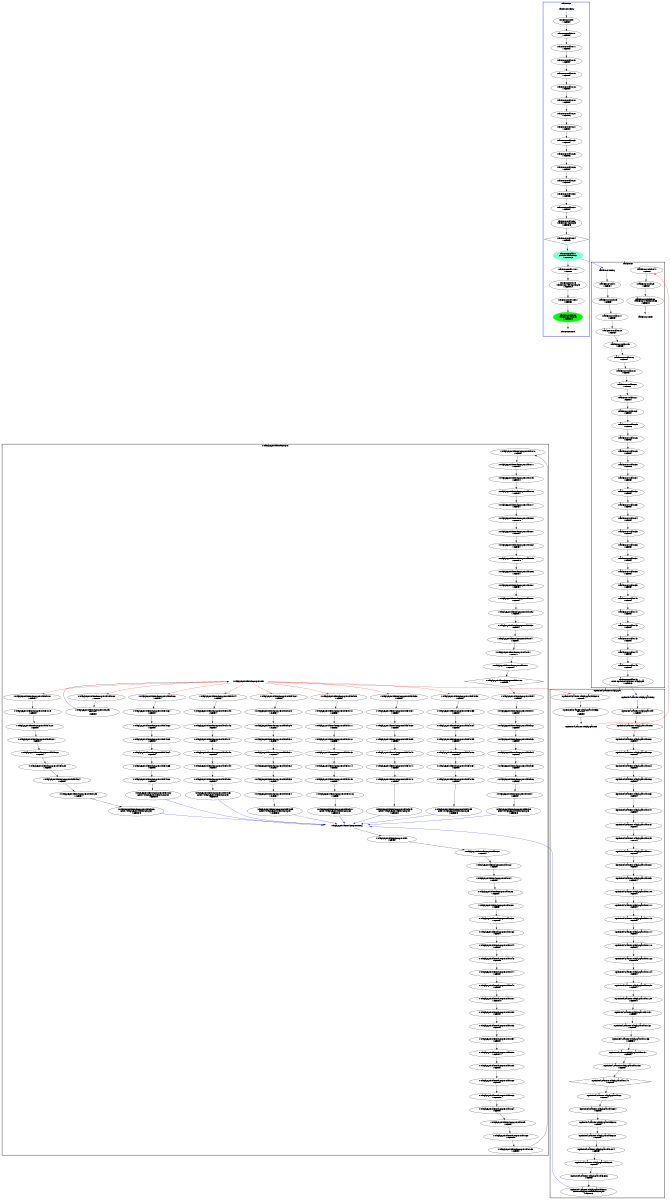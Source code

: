 digraph "CFG" {
fontsize=10;
orientation="portrait";
rankdir="TB";
size="10,8";
MultiplyByDivideAndConquer__bb__70 [fontsize=10, label="\"MultiplyByDivideAndConquer__bb__70\"\nWCET=4", width="0.01"];
MultiplyByDivideAndConquer__bb54__64 [fontsize=10, label="\"MultiplyByDivideAndConquer__bb54__64\"\nWCET=4", width="0.01"];
MultiplyByDivideAndConquer__bb54__12 [fontsize=10, label="\"MultiplyByDivideAndConquer__bb54__12\"\nWCET=4", width="0.01"];
MultiplyByDivideAndConquer__bb__97 [fontsize=10, label="\"MultiplyByDivideAndConquer__bb__97\"\nWCET=10", width="0.01"];
MultiplyByDivideAndConquer__bb54__33 [fontsize=10, label="\"MultiplyByDivideAndConquer__bb54__33\"\nWCET=4", width="0.01"];
MultiplyByDivideAndConquer__bb54__5 [fontsize=10, label="\"MultiplyByDivideAndConquer__bb54__5\"\nWCET=4", width="0.01"];
MultiplyByDivideAndConquer__bb__22 [fontsize=10, label="\"MultiplyByDivideAndConquer__bb__22\"\nWCET=4", width="0.01"];
MultiplyByDivideAndConquer__bb54__54 [fontsize=10, label="\"MultiplyByDivideAndConquer__bb54__54\"\nWCET=4", width="0.01"];
MultiplyByDivideAndConquer__bb54__59 [fontsize=10, label="MultiplyByDivideAndConquer__bb54__59\nCALL MultiplyByDivideAndConquer\nWCET=13", width="0.01"];
MultiplyByDivideAndConquer__bb54__4 [fontsize=10, label="\"MultiplyByDivideAndConquer__bb54__4\"\nWCET=4", width="0.01"];
MultiplyByDivideAndConquer__bb54__23 [fontsize=10, label="\"MultiplyByDivideAndConquer__bb54__23\"\nWCET=4", width="0.01"];
MultiplyByDivideAndConquer__bb__63 [fontsize=10, label="\"MultiplyByDivideAndConquer__bb__63\"\nWCET=10", width="0.01"];
MultiplyByDivideAndConquer__bb54__35 [fontsize=10, label="MultiplyByDivideAndConquer__bb54__35\nCALL MultiplyByDivideAndConquer\nWCET=13", width="0.01"];
MultiplyByDivideAndConquer__bb54__8 [fontsize=10, label="MultiplyByDivideAndConquer__bb54__8\nCALL MultiplyByDivideAndConquer\nWCET=13", width="0.01"];
MultiplyByDivideAndConquer__bb__86 [fontsize=10, label="\"MultiplyByDivideAndConquer__bb__86\"\nWCET=4", width="0.01"];
MultiplyByDivideAndConquer__bb54__21 [fontsize=10, label="\"MultiplyByDivideAndConquer__bb54__21\"\nWCET=4", width="0.01"];
MultiplyByDivideAndConquer__bb54__11 [fontsize=10, label="\"MultiplyByDivideAndConquer__bb54__11\"\nWCET=4", width="0.01"];
MultiplyByDivideAndConquer__bb54__38 [fontsize=10, label="\"MultiplyByDivideAndConquer__bb54__38\"\nWCET=4", width="0.01"];
MultiplyByDivideAndConquer__bb__46 [fontsize=10, label="\"MultiplyByDivideAndConquer__bb__46\"\nWCET=8", width="0.01"];
MultiplyByDivideAndConquer__bb [fontsize=10, label="\"MultiplyByDivideAndConquer__bb\"\nWCET=4", width="0.01"];
MultiplyByDivideAndConquer__bb__32 [fontsize=10, label="\"MultiplyByDivideAndConquer__bb__32\"\nWCET=4", width="0.01"];
MultiplyByDivideAndConquer__bb__80 [fontsize=10, label="\"MultiplyByDivideAndConquer__bb__80\"\nWCET=10", width="0.01"];
MultiplyByDivideAndConquer_entry [color="white", fontsize=10, height="0.01", label="MultiplyByDivideAndConquer_entry", width="0.01"];
MultiplyByDivideAndConquer__bb54__42 [fontsize=10, label="\"MultiplyByDivideAndConquer__bb54__42\"\nWCET=4", width="0.01"];
MultiplyByDivideAndConquer__bb__26 [fontsize=10, label="\"MultiplyByDivideAndConquer__bb__26\"\nWCET=4", width="0.01"];
MultiplyByDivideAndConquer__bb__92 [fontsize=10, label="\"MultiplyByDivideAndConquer__bb__92\"\nWCET=14", width="0.01"];
MultiplyByDivideAndConquer__bb__98 [fontsize=10, label="\"MultiplyByDivideAndConquer__bb__98\"\nWCET=4", width="0.01"];
MultiplyByDivideAndConquer__bb54__45 [fontsize=10, label="\"MultiplyByDivideAndConquer__bb54__45\"\nWCET=4", width="0.01"];
MultiplyByDivideAndConquer__bb54__2 [fontsize=10, label="\"MultiplyByDivideAndConquer__bb54__2\"\nWCET=4", width="0.01"];
MultiplyByDivideAndConquer__bb54__1 [fontsize=10, label="\"MultiplyByDivideAndConquer__bb54__1\"\nWCET=4", width="0.01"];
MultiplyByDivideAndConquer__bb__69 [fontsize=10, label="\"MultiplyByDivideAndConquer__bb__69\"\nWCET=4", width="0.01"];
MultiplyByDivideAndConquer__bb54__24 [fontsize=10, label="\"MultiplyByDivideAndConquer__bb54__24\"\nWCET=4", width="0.01"];
MultiplyByDivideAndConquer__bb54__30 [fontsize=10, label="\"MultiplyByDivideAndConquer__bb54__30\"\nWCET=4", width="0.01"];
MultiplyByDivideAndConquer__bb54__62 [fontsize=10, label="\"MultiplyByDivideAndConquer__bb54__62\"\nWCET=4", width="0.01"];
MultiplyByDivideAndConquer__bb__88 [fontsize=10, label="\"MultiplyByDivideAndConquer__bb__88\"\nWCET=4", width="0.01"];
MultiplyByDivideAndConquer__bb__58 [fontsize=10, label="\"MultiplyByDivideAndConquer__bb__58\"\nWCET=14", width="0.01"];
MultiplyByDivideAndConquer__bb__94 [fontsize=10, label="\"MultiplyByDivideAndConquer__bb__94\"\nWCET=4", width="0.01"];
MultiplyByDivideAndConquer__bb__68 [fontsize=10, label="\"MultiplyByDivideAndConquer__bb__68\"\nWCET=10", width="0.01"];
MultiplyByDivideAndConquer__bb54__63 [fontsize=10, label="\"MultiplyByDivideAndConquer__bb54__63\"\nWCET=4", width="0.01"];
MultiplyByDivideAndConquer__bb__64 [fontsize=10, label="\"MultiplyByDivideAndConquer__bb__64\"\nWCET=4", width="0.01"];
MultiplyByDivideAndConquer__bb54__68 [fontsize=10, label="\"MultiplyByDivideAndConquer__bb54__68\"\nWCET=0", width="0.01"];
MultiplyByDivideAndConquer__bb__81 [fontsize=10, label="\"MultiplyByDivideAndConquer__bb__81\"\nWCET=4", width="0.01"];
MultiplyByDivideAndConquer__bb54__9 [fontsize=10, label="\"MultiplyByDivideAndConquer__bb54__9\"\nWCET=4", width="0.01"];
MultiplyByDivideAndConquer__bb__28 [fontsize=10, label="\"MultiplyByDivideAndConquer__bb__28\"\nWCET=4", width="0.01"];
MultiplyByDivideAndConquer__bb54__66 [fontsize=10, label="\"MultiplyByDivideAndConquer__bb54__66\"\nWCET=4", width="0.01"];
MultiplyByDivideAndConquer__bb54__57 [fontsize=10, label="\"MultiplyByDivideAndConquer__bb54__57\"\nWCET=4", width="0.01"];
MultiplyByDivideAndConquer__bb54__15 [fontsize=10, label="\"MultiplyByDivideAndConquer__bb54__15\"\nWCET=4", width="0.01"];
MultiplyByDivideAndConquer__bb__48 [fontsize=10, label="\"MultiplyByDivideAndConquer__bb__48\"\nWCET=4", width="0.01"];
MultiplyByDivideAndConquer__bb54__36 [fontsize=10, label="\"MultiplyByDivideAndConquer__bb54__36\"\nWCET=4", width="0.01"];
MultiplyByDivideAndConquer__bb54__67 [fontsize=10, label="MultiplyByDivideAndConquer__bb54__67\nCALL MultiplyByDivideAndConquer\nWCET=13", width="0.01"];
MultiplyByDivideAndConquer__bb__47 [fontsize=10, label="\"MultiplyByDivideAndConquer__bb__47\"\nWCET=4", width="0.01"];
MultiplyByDivideAndConquer__bb__75 [fontsize=10, label="\"MultiplyByDivideAndConquer__bb__75\"\nWCET=14", width="0.01"];
MultiplyByDivideAndConquer__bb54__53 [fontsize=10, label="\"MultiplyByDivideAndConquer__bb54__53\"\nWCET=4", width="0.01"];
MultiplyByDivideAndConquer__bb54__50 [fontsize=10, label="\"MultiplyByDivideAndConquer__bb54__50\"\nWCET=4", width="0.01"];
MultiplyByDivideAndConquer__bb54__40 [fontsize=10, label="\"MultiplyByDivideAndConquer__bb54__40\"\nWCET=4", width="0.01"];
MultiplyByDivideAndConquer__bb54__56 [fontsize=10, label="\"MultiplyByDivideAndConquer__bb54__56\"\nWCET=4", width="0.01"];
MultiplyByDivideAndConquer__bb54__14 [fontsize=10, label="\"MultiplyByDivideAndConquer__bb54__14\"\nWCET=4", width="0.01"];
MultiplyByDivideAndConquer__bb54__31 [fontsize=10, label="\"MultiplyByDivideAndConquer__bb54__31\"\nWCET=4", width="0.01"];
MultiplyByDivideAndConquer__bb54__37 [fontsize=10, label="\"MultiplyByDivideAndConquer__bb54__37\"\nWCET=4", width="0.01"];
MultiplyByDivideAndConquer__bb54__60 [fontsize=10, label="\"MultiplyByDivideAndConquer__bb54__60\"\nWCET=4", width="0.01"];
MultiplyByDivideAndConquer__bb54__65 [fontsize=10, label="\"MultiplyByDivideAndConquer__bb54__65\"\nWCET=4", width="0.01"];
MultiplyByDivideAndConquer__bb__24 [fontsize=10, label="\"MultiplyByDivideAndConquer__bb__24\"\nWCET=4", width="0.01"];
MultiplyByDivideAndConquer__bb54__52 [fontsize=10, label="\"MultiplyByDivideAndConquer__bb54__52\"\nWCET=4", width="0.01"];
MultiplyByDivideAndConquer__bb__100 [fontsize=10, label="\"MultiplyByDivideAndConquer__bb__100\"\nWCET=5", shape=diamond, width="0.01"];
MultiplyByDivideAndConquer__bb54__20 [fontsize=10, label="\"MultiplyByDivideAndConquer__bb54__20\"\nWCET=4", width="0.01"];
MultiplyByDivideAndConquer__bb54__28 [fontsize=10, label="\"MultiplyByDivideAndConquer__bb54__28\"\nWCET=4", width="0.01"];
MultiplyByDivideAndConquer__bb54__48 [fontsize=10, label="\"MultiplyByDivideAndConquer__bb54__48\"\nWCET=4", width="0.01"];
MultiplyByDivideAndConquer__bb54__41 [fontsize=10, label="\"MultiplyByDivideAndConquer__bb54__41\"\nWCET=4", width="0.01"];
MultiplyByDivideAndConquer__bb54 [fontsize=10, label="\"MultiplyByDivideAndConquer__bb54\"\nWCET=4", width="0.01"];
MultiplyByDivideAndConquer__bb__20 [fontsize=10, label="\"MultiplyByDivideAndConquer__bb__20\"\nWCET=4", width="0.01"];
MultiplyByDivideAndConquer__bb__54 [fontsize=10, label="\"MultiplyByDivideAndConquer__bb__54\"\nWCET=4", width="0.01"];
MultiplyByDivideAndConquer__bb54__55 [fontsize=10, label="\"MultiplyByDivideAndConquer__bb54__55\"\nWCET=4", width="0.01"];
MultiplyByDivideAndConquer__bb54__58 [fontsize=10, label="\"MultiplyByDivideAndConquer__bb54__58\"\nWCET=4", width="0.01"];
MultiplyByDivideAndConquer__bb__53 [fontsize=10, label="\"MultiplyByDivideAndConquer__bb__53\"\nWCET=4", width="0.01"];
MultiplyByDivideAndConquer__bb54__3 [fontsize=10, label="\"MultiplyByDivideAndConquer__bb54__3\"\nWCET=4", width="0.01"];
MultiplyByDivideAndConquer__bb54__43 [fontsize=10, label="MultiplyByDivideAndConquer__bb54__43\nCALL MultiplyByDivideAndConquer\nWCET=13", width="0.01"];
MultiplyByDivideAndConquer__bb54__10 [fontsize=10, label="\"MultiplyByDivideAndConquer__bb54__10\"\nWCET=4", width="0.01"];
MultiplyByDivideAndConquer__bb54__25 [fontsize=10, label="\"MultiplyByDivideAndConquer__bb54__25\"\nWCET=4", width="0.01"];
MultiplyByDivideAndConquer__bb54__34 [fontsize=10, label="\"MultiplyByDivideAndConquer__bb54__34\"\nWCET=4", width="0.01"];
MultiplyByDivideAndConquer__bb__60 [fontsize=10, label="\"MultiplyByDivideAndConquer__bb__60\"\nWCET=4", width="0.01"];
MultiplyByDivideAndConquer__bb__30 [fontsize=10, label="\"MultiplyByDivideAndConquer__bb__30\"\nWCET=4", width="0.01"];
MultiplyByDivideAndConquer__bb__71 [fontsize=10, label="\"MultiplyByDivideAndConquer__bb__71\"\nWCET=4", width="0.01"];
MultiplyByDivideAndConquer__bb54__19 [fontsize=10, label="\"MultiplyByDivideAndConquer__bb54__19\"\nWCET=4", width="0.01"];
MultiplyByDivideAndConquer__bb__52 [fontsize=10, label="\"MultiplyByDivideAndConquer__bb__52\"\nWCET=4", width="0.01"];
MultiplyByDivideAndConquer_exit [color="white", fontsize=10, label="MultiplyByDivideAndConquer_exit", width="0.01"];
MultiplyByDivideAndConquer__bb__51 [fontsize=10, label="\"MultiplyByDivideAndConquer__bb__51\"\nWCET=10", width="0.01"];
MultiplyByDivideAndConquer__bb54__32 [fontsize=10, label="\"MultiplyByDivideAndConquer__bb54__32\"\nWCET=4", width="0.01"];
MultiplyByDivideAndConquer__bb54__18 [fontsize=10, label="\"MultiplyByDivideAndConquer__bb54__18\"\nWCET=4", width="0.01"];
MultiplyByDivideAndConquer__bb__85 [fontsize=10, label="\"MultiplyByDivideAndConquer__bb__85\"\nWCET=10", width="0.01"];
MultiplyByDivideAndConquer__bb__87 [fontsize=10, label="\"MultiplyByDivideAndConquer__bb__87\"\nWCET=4", width="0.01"];
MultiplyByDivideAndConquer__bb__44 [fontsize=10, label="\"MultiplyByDivideAndConquer__bb__44\"\nWCET=4", width="0.01"];
MultiplyByDivideAndConquer__bb__76 [fontsize=10, label="\"MultiplyByDivideAndConquer__bb__76\"\nWCET=4", width="0.01"];
MultiplyByDivideAndConquer__bb54__26 [fontsize=10, label="MultiplyByDivideAndConquer__bb54__26\nCALL MultiplyByDivideAndConquer\nWCET=13", width="0.01"];
MultiplyByDivideAndConquer__bb54__17 [fontsize=10, label="MultiplyByDivideAndConquer__bb54__17\nCALL MultiplyByDivideAndConquer\nWCET=13", width="0.01"];
MultiplyByDivideAndConquer__bb54__61 [fontsize=10, label="\"MultiplyByDivideAndConquer__bb54__61\"\nWCET=4", width="0.01"];
MultiplyByDivideAndConquer__bb54__13 [fontsize=10, label="\"MultiplyByDivideAndConquer__bb54__13\"\nWCET=4", width="0.01"];
MultiplyByDivideAndConquer__bb54__7 [fontsize=10, label="\"MultiplyByDivideAndConquer__bb54__7\"\nWCET=4", width="0.01"];
MultiplyByDivideAndConquer__bb54__6 [fontsize=10, label="\"MultiplyByDivideAndConquer__bb54__6\"\nWCET=4", width="0.01"];
MultiplyByDivideAndConquer__bb205 [fontsize=10, label="\"MultiplyByDivideAndConquer__bb205\"\nRETURN\nWCET=0", width="0.01"];
MultiplyByDivideAndConquer__bb54__22 [fontsize=10, label="\"MultiplyByDivideAndConquer__bb54__22\"\nWCET=4", width="0.01"];
MultiplyByDivideAndConquer__bb54__39 [fontsize=10, label="\"MultiplyByDivideAndConquer__bb54__39\"\nWCET=4", width="0.01"];
MultiplyByDivideAndConquer__bb__65 [fontsize=10, label="\"MultiplyByDivideAndConquer__bb__65\"\nWCET=4", width="0.01"];
MultiplyByDivideAndConquer__bb54__49 [fontsize=10, label="\"MultiplyByDivideAndConquer__bb54__49\"\nWCET=4", width="0.01"];
MultiplyByDivideAndConquer__bb__77 [fontsize=10, label="\"MultiplyByDivideAndConquer__bb__77\"\nWCET=4", width="0.01"];
MultiplyByDivideAndConquer__bb54__44 [fontsize=10, label="\"MultiplyByDivideAndConquer__bb54__44\"\nWCET=4", width="0.01"];
MultiplyByDivideAndConquer__bb54__27 [fontsize=10, label="\"MultiplyByDivideAndConquer__bb54__27\"\nWCET=4", width="0.01"];
MultiplyByDivideAndConquer__bb54__51 [fontsize=10, label="MultiplyByDivideAndConquer__bb54__51\nCALL MultiplyByDivideAndConquer\nWCET=13", width="0.01"];
MultiplyByDivideAndConquer__bb54__16 [fontsize=10, label="\"MultiplyByDivideAndConquer__bb54__16\"\nWCET=4", width="0.01"];
MultiplyByDivideAndConquer__bb__59 [fontsize=10, label="\"MultiplyByDivideAndConquer__bb__59\"\nWCET=4", width="0.01"];
MultiplyByDivideAndConquer__bb__93 [fontsize=10, label="\"MultiplyByDivideAndConquer__bb__93\"\nWCET=4", width="0.01"];
MultiplyByDivideAndConquer__bb54__46 [fontsize=10, label="\"MultiplyByDivideAndConquer__bb54__46\"\nWCET=4", width="0.01"];
MultiplyByDivideAndConquer__bb54__29 [fontsize=10, label="\"MultiplyByDivideAndConquer__bb54__29\"\nWCET=4", width="0.01"];
MultiplyByDivideAndConquer__bb__82 [fontsize=10, label="\"MultiplyByDivideAndConquer__bb__82\"\nWCET=4", width="0.01"];
MultiplyByDivideAndConquer__bb54__47 [fontsize=10, label="\"MultiplyByDivideAndConquer__bb54__47\"\nWCET=4", width="0.01"];
_thrFunc0___bb__11 [fontsize=10, label="\"_thrFunc0___bb__11\"\nWCET=4", width="0.01"];
_thrFunc0___bb [fontsize=10, label="\"_thrFunc0___bb\"\nWCET=4", width="0.01"];
_thrFunc0___bb__16 [fontsize=10, label="\"_thrFunc0___bb__16\"\nWCET=4", width="0.01"];
_thrFunc0___bb__9 [fontsize=10, label="\"_thrFunc0___bb__9\"\nWCET=4", width="0.01"];
_thrFunc0___bb__21 [fontsize=10, label="\"_thrFunc0___bb__21\"\nWCET=4", width="0.01"];
_thrFunc0___bb__28 [fontsize=10, label="\"_thrFunc0___bb__28\"\nWCET=4", width="0.01"];
_thrFunc0___bb__18 [fontsize=10, label="\"_thrFunc0___bb__18\"\nWCET=4", width="0.01"];
_thrFunc0__exit [color="white", fontsize=10, label="_thrFunc0__exit", width="0.01"];
_thrFunc0___bb__30 [fontsize=10, label="\"_thrFunc0___bb__30\"\nWCET=6", width="0.01"];
_thrFunc0___bb__26 [fontsize=10, label="\"_thrFunc0___bb__26\"\nWCET=4", width="0.01"];
_thrFunc0___bb19 [fontsize=10, label="_thrFunc0___bb19\n(_thrFunc0_)leaving_single\nWCET=13", width="0.01"];
_thrFunc0___bb__25 [fontsize=10, label="\"_thrFunc0___bb__25\"\nWCET=6", width="0.01"];
_thrFunc0___bb__20 [fontsize=10, label="\"_thrFunc0___bb__20\"\nWCET=6", width="0.01"];
_thrFunc0___bb19__1 [fontsize=10, label="\"_thrFunc0___bb19__1\"\nWCET=0", width="0.01"];
_thrFunc0___bb__23 [fontsize=10, label="\"_thrFunc0___bb__23\"\nWCET=4", width="0.01"];
_thrFunc0___bb17__1 [fontsize=10, label="\"_thrFunc0___bb17__1\"\nWCET=0", width="0.01"];
_thrFunc0___bb20 [color=green, fontsize=10, label="_thrFunc0___bb20\n(_thrFunc0_)taskwait\nWCET=13", style=filled, width="0.01"];
_thrFunc0___bb__31 [fontsize=10, label="\"_thrFunc0___bb__31\"\nWCET=4", width="0.01"];
_thrFunc0___bb17 [color=aquamarine, fontsize=10, label="_thrFunc0___bb17\nCREATE _taskFunc7_\nWCET=13", style=filled, width="0.01"];
_thrFunc0__entry [color="white", fontsize=10, height="0.01", label="_thrFunc0__entry", width="0.01"];
_thrFunc0___bb__13 [fontsize=10, label="\"_thrFunc0___bb__13\"\nWCET=4", width="0.01"];
_thrFunc0___bb__15 [fontsize=10, label="\"_thrFunc0___bb__15\"\nWCET=4", width="0.01"];
_thrFunc0___bb__34 [fontsize=10, label="\"_thrFunc0___bb__34\"\nWCET=5", shape=diamond, width="0.01"];
_thrFunc0___bb__32 [fontsize=10, label="_thrFunc0___bb__32\n(_thrFunc0_)mysingle\nWCET=13", width="0.01"];
OptimizedStrassenMultiply_par__bb__124 [fontsize=10, label="\"OptimizedStrassenMultiply_par__bb__124\"\nWCET=4", width="0.01"];
OptimizedStrassenMultiply_par__bb36__2 [fontsize=10, label="\"OptimizedStrassenMultiply_par__bb36__2\"\nWCET=4", width="0.01"];
OptimizedStrassenMultiply_par__bb__68 [fontsize=10, label="\"OptimizedStrassenMultiply_par__bb__68\"\nWCET=4", width="0.01"];
OptimizedStrassenMultiply_par__bb__58 [fontsize=10, label="\"OptimizedStrassenMultiply_par__bb__58\"\nWCET=4", width="0.01"];
OptimizedStrassenMultiply_par__bb__62 [fontsize=10, label="\"OptimizedStrassenMultiply_par__bb__62\"\nWCET=4", width="0.01"];
OptimizedStrassenMultiply_par__bb__80 [fontsize=10, label="\"OptimizedStrassenMultiply_par__bb__80\"\nWCET=4", width="0.01"];
OptimizedStrassenMultiply_par__bb__73 [fontsize=10, label="\"OptimizedStrassenMultiply_par__bb__73\"\nWCET=4", width="0.01"];
OptimizedStrassenMultiply_par__bb__137 [fontsize=10, label="\"OptimizedStrassenMultiply_par__bb__137\"\nWCET=4", width="0.01"];
OptimizedStrassenMultiply_par__bb__60 [fontsize=10, label="\"OptimizedStrassenMultiply_par__bb__60\"\nWCET=4", width="0.01"];
OptimizedStrassenMultiply_par__bb__64 [fontsize=10, label="\"OptimizedStrassenMultiply_par__bb__64\"\nWCET=4", width="0.01"];
OptimizedStrassenMultiply_par__bb36__1 [fontsize=10, label="\"OptimizedStrassenMultiply_par__bb36__1\"\nWCET=4", width="0.01"];
OptimizedStrassenMultiply_par__bb36__6 [fontsize=10, label="\"OptimizedStrassenMultiply_par__bb36__6\"\nWCET=4", width="0.01"];
OptimizedStrassenMultiply_par__bb__70 [fontsize=10, label="\"OptimizedStrassenMultiply_par__bb__70\"\nWCET=4", width="0.01"];
OptimizedStrassenMultiply_par__bb__125 [fontsize=10, label="\"OptimizedStrassenMultiply_par__bb__125\"\nWCET=4", width="0.01"];
OptimizedStrassenMultiply_par__bb__136 [fontsize=10, label="\"OptimizedStrassenMultiply_par__bb__136\"\nWCET=10", width="0.01"];
OptimizedStrassenMultiply_par__bb36__4 [fontsize=10, label="\"OptimizedStrassenMultiply_par__bb36__4\"\nWCET=4", width="0.01"];
OptimizedStrassenMultiply_par__bb__113 [fontsize=10, label="\"OptimizedStrassenMultiply_par__bb__113\"\nWCET=4", width="0.01"];
OptimizedStrassenMultiply_par__bb__122 [fontsize=10, label="\"OptimizedStrassenMultiply_par__bb__122\"\nWCET=10", width="0.01"];
OptimizedStrassenMultiply_par__bb536 [fontsize=10, label="\"OptimizedStrassenMultiply_par__bb536\"\nRETURN\nWCET=0", width="0.01"];
OptimizedStrassenMultiply_par__bb__140 [fontsize=10, label="\"OptimizedStrassenMultiply_par__bb__140\"\nWCET=5", shape=diamond, width="0.01"];
OptimizedStrassenMultiply_par__bb__77 [fontsize=10, label="\"OptimizedStrassenMultiply_par__bb__77\"\nWCET=4", width="0.01"];
OptimizedStrassenMultiply_par__bb__129 [fontsize=10, label="\"OptimizedStrassenMultiply_par__bb__129\"\nWCET=10", width="0.01"];
OptimizedStrassenMultiply_par__bb36 [fontsize=10, label="\"OptimizedStrassenMultiply_par__bb36\"\nWCET=4", width="0.01"];
OptimizedStrassenMultiply_par__bb__66 [fontsize=10, label="\"OptimizedStrassenMultiply_par__bb__66\"\nWCET=4", width="0.01"];
OptimizedStrassenMultiply_par__bb36__7 [fontsize=10, label="OptimizedStrassenMultiply_par__bb36__7\nCALL MultiplyByDivideAndConquer\nWCET=13", width="0.01"];
OptimizedStrassenMultiply_par__bb36__3 [fontsize=10, label="\"OptimizedStrassenMultiply_par__bb36__3\"\nWCET=4", width="0.01"];
OptimizedStrassenMultiply_par__bb__132 [fontsize=10, label="\"OptimizedStrassenMultiply_par__bb__132\"\nWCET=4", width="0.01"];
OptimizedStrassenMultiply_par__bb__109 [fontsize=10, label="\"OptimizedStrassenMultiply_par__bb__109\"\nWCET=4", width="0.01"];
OptimizedStrassenMultiply_par__bb__111 [fontsize=10, label="\"OptimizedStrassenMultiply_par__bb__111\"\nWCET=4", width="0.01"];
OptimizedStrassenMultiply_par__bb__85 [fontsize=10, label="\"OptimizedStrassenMultiply_par__bb__85\"\nWCET=14", width="0.01"];
OptimizedStrassenMultiply_par__bb__117 [fontsize=10, label="\"OptimizedStrassenMultiply_par__bb__117\"\nWCET=4", width="0.01"];
OptimizedStrassenMultiply_par__bb [fontsize=10, label="\"OptimizedStrassenMultiply_par__bb\"\nWCET=4", width="0.01"];
OptimizedStrassenMultiply_par__bb36__8 [fontsize=10, label="\"OptimizedStrassenMultiply_par__bb36__8\"\nWCET=0", width="0.01"];
OptimizedStrassenMultiply_par__bb__75 [fontsize=10, label="\"OptimizedStrassenMultiply_par__bb__75\"\nWCET=8", width="0.01"];
OptimizedStrassenMultiply_par__bb__138 [fontsize=10, label="\"OptimizedStrassenMultiply_par__bb__138\"\nWCET=4", width="0.01"];
OptimizedStrassenMultiply_par__bb__118 [fontsize=10, label="\"OptimizedStrassenMultiply_par__bb__118\"\nWCET=4", width="0.01"];
OptimizedStrassenMultiply_par__bb36__5 [fontsize=10, label="\"OptimizedStrassenMultiply_par__bb36__5\"\nWCET=4", width="0.01"];
OptimizedStrassenMultiply_par_entry [color="white", fontsize=10, height="0.01", label="OptimizedStrassenMultiply_par_entry", width="0.01"];
OptimizedStrassenMultiply_par_exit [color="white", fontsize=10, label="OptimizedStrassenMultiply_par_exit", width="0.01"];
OptimizedStrassenMultiply_par__bb__131 [fontsize=10, label="\"OptimizedStrassenMultiply_par__bb__131\"\nWCET=4", width="0.01"];
_taskFunc7__exit [color="white", fontsize=10, label="_taskFunc7__exit", width="0.01"];
_taskFunc7___bb [fontsize=10, label="\"_taskFunc7___bb\"\nWCET=4", width="0.01"];
_taskFunc7___bb__43 [fontsize=10, label="\"_taskFunc7___bb__43\"\nWCET=4", width="0.01"];
_taskFunc7___bb__47 [fontsize=10, label="\"_taskFunc7___bb__47\"\nWCET=0", width="0.01"];
_taskFunc7___bb__46 [fontsize=10, label="_taskFunc7___bb__46\nCALL OptimizedStrassenMultiply_par\nWCET=13", width="0.01"];
_taskFunc7___bb__18 [fontsize=10, label="\"_taskFunc7___bb__18\"\nWCET=4", width="0.01"];
_taskFunc7___bb__32 [fontsize=10, label="\"_taskFunc7___bb__32\"\nWCET=4", width="0.01"];
_taskFunc7___bb__15 [fontsize=10, label="\"_taskFunc7___bb__15\"\nWCET=4", width="0.01"];
_taskFunc7___bb__38 [fontsize=10, label="\"_taskFunc7___bb__38\"\nWCET=4", width="0.01"];
_taskFunc7___bb__21 [fontsize=10, label="\"_taskFunc7___bb__21\"\nWCET=4", width="0.01"];
_taskFunc7___bb__26 [fontsize=10, label="\"_taskFunc7___bb__26\"\nWCET=4", width="0.01"];
_taskFunc7___bb__13 [fontsize=10, label="\"_taskFunc7___bb__13\"\nWCET=4", width="0.01"];
_taskFunc7___bb__30 [fontsize=10, label="\"_taskFunc7___bb__30\"\nWCET=6", width="0.01"];
_taskFunc7___bb__28 [fontsize=10, label="\"_taskFunc7___bb__28\"\nWCET=4", width="0.01"];
_taskFunc7___bb__45 [fontsize=10, label="\"_taskFunc7___bb__45\"\nWCET=4", width="0.01"];
_taskFunc7___bb__33 [fontsize=10, label="\"_taskFunc7___bb__33\"\nWCET=4", width="0.01"];
_taskFunc7___bb29 [fontsize=10, label="\"_taskFunc7___bb29\"\nWCET=4", width="0.01"];
_taskFunc7___bb__31 [fontsize=10, label="\"_taskFunc7___bb__31\"\nWCET=4", width="0.01"];
_taskFunc7___bb__37 [fontsize=10, label="\"_taskFunc7___bb__37\"\nWCET=4", width="0.01"];
_taskFunc7__entry [color="white", fontsize=10, height="0.01", label="_taskFunc7__entry", width="0.01"];
_taskFunc7___bb__16 [fontsize=10, label="\"_taskFunc7___bb__16\"\nWCET=4", width="0.01"];
_taskFunc7___bb__35 [fontsize=10, label="\"_taskFunc7___bb__35\"\nWCET=4", width="0.01"];
_taskFunc7___bb__20 [fontsize=10, label="\"_taskFunc7___bb__20\"\nWCET=6", width="0.01"];
_taskFunc7___bb__9 [fontsize=10, label="\"_taskFunc7___bb__9\"\nWCET=4", width="0.01"];
_taskFunc7___bb__25 [fontsize=10, label="\"_taskFunc7___bb__25\"\nWCET=6", width="0.01"];
_taskFunc7___bb__39 [fontsize=10, label="\"_taskFunc7___bb__39\"\nWCET=4", width="0.01"];
_taskFunc7___bb29__2 [fontsize=10, label="_taskFunc7___bb29__2\n(_taskFunc7_)taskenv_free\nWCET=13", width="0.01"];
_taskFunc7___bb__42 [fontsize=10, label="\"_taskFunc7___bb__42\"\nWCET=4", width="0.01"];
_taskFunc7___bb__23 [fontsize=10, label="\"_taskFunc7___bb__23\"\nWCET=4", width="0.01"];
_taskFunc7___bb__36 [fontsize=10, label="\"_taskFunc7___bb__36\"\nWCET=4", width="0.01"];
_taskFunc7___bb__41 [fontsize=10, label="\"_taskFunc7___bb__41\"\nWCET=4", width="0.01"];
_taskFunc7___bb__34 [fontsize=10, label="\"_taskFunc7___bb__34\"\nWCET=4", width="0.01"];
_taskFunc7___bb__44 [fontsize=10, label="\"_taskFunc7___bb__44\"\nWCET=4", width="0.01"];
_taskFunc7___bb__11 [fontsize=10, label="\"_taskFunc7___bb__11\"\nWCET=4", width="0.01"];
_taskFunc7___bb__40 [fontsize=10, label="\"_taskFunc7___bb__40\"\nWCET=4", width="0.01"];
MultiplyByDivideAndConquer__bb__70 -> MultiplyByDivideAndConquer__bb__71  [key=0];
MultiplyByDivideAndConquer__bb54__64 -> MultiplyByDivideAndConquer__bb54__65  [key=0];
MultiplyByDivideAndConquer__bb54__12 -> MultiplyByDivideAndConquer__bb54__13  [key=0];
MultiplyByDivideAndConquer__bb__97 -> MultiplyByDivideAndConquer__bb__98  [key=0];
MultiplyByDivideAndConquer__bb54__33 -> MultiplyByDivideAndConquer__bb54__34  [key=0];
MultiplyByDivideAndConquer__bb54__5 -> MultiplyByDivideAndConquer__bb54__6  [key=0];
MultiplyByDivideAndConquer__bb__22 -> MultiplyByDivideAndConquer__bb__24  [key=0];
MultiplyByDivideAndConquer__bb54__54 -> MultiplyByDivideAndConquer__bb54__55  [key=0];
MultiplyByDivideAndConquer__bb54__59 -> MultiplyByDivideAndConquer_entry  [color=blue, key=0];
MultiplyByDivideAndConquer__bb54__4 -> MultiplyByDivideAndConquer__bb54__5  [key=0];
MultiplyByDivideAndConquer__bb54__23 -> MultiplyByDivideAndConquer__bb54__24  [key=0];
MultiplyByDivideAndConquer__bb__63 -> MultiplyByDivideAndConquer__bb__64  [key=0];
MultiplyByDivideAndConquer__bb54__35 -> MultiplyByDivideAndConquer_entry  [color=blue, key=0];
MultiplyByDivideAndConquer__bb54__8 -> MultiplyByDivideAndConquer_entry  [color=blue, key=0];
MultiplyByDivideAndConquer__bb__86 -> MultiplyByDivideAndConquer__bb__87  [key=0];
MultiplyByDivideAndConquer__bb54__21 -> MultiplyByDivideAndConquer__bb54__22  [key=0];
MultiplyByDivideAndConquer__bb54__11 -> MultiplyByDivideAndConquer__bb54__12  [key=0];
MultiplyByDivideAndConquer__bb54__38 -> MultiplyByDivideAndConquer__bb54__39  [key=0];
MultiplyByDivideAndConquer__bb__46 -> MultiplyByDivideAndConquer__bb__47  [key=0];
MultiplyByDivideAndConquer__bb -> MultiplyByDivideAndConquer__bb__20  [key=0];
MultiplyByDivideAndConquer__bb__32 -> MultiplyByDivideAndConquer__bb__44  [key=0];
MultiplyByDivideAndConquer__bb__80 -> MultiplyByDivideAndConquer__bb__81  [key=0];
MultiplyByDivideAndConquer_entry -> MultiplyByDivideAndConquer__bb  [key=0];
MultiplyByDivideAndConquer__bb54__42 -> MultiplyByDivideAndConquer__bb54__43  [key=0];
MultiplyByDivideAndConquer__bb__26 -> MultiplyByDivideAndConquer__bb__28  [key=0];
MultiplyByDivideAndConquer__bb__92 -> MultiplyByDivideAndConquer__bb__93  [key=0];
MultiplyByDivideAndConquer__bb__98 -> MultiplyByDivideAndConquer__bb__100  [key=0];
MultiplyByDivideAndConquer__bb54__45 -> MultiplyByDivideAndConquer__bb54__46  [key=0];
MultiplyByDivideAndConquer__bb54__2 -> MultiplyByDivideAndConquer__bb54__3  [key=0];
MultiplyByDivideAndConquer__bb54__1 -> MultiplyByDivideAndConquer__bb54__2  [key=0];
MultiplyByDivideAndConquer__bb__69 -> MultiplyByDivideAndConquer__bb__70  [key=0];
MultiplyByDivideAndConquer__bb54__24 -> MultiplyByDivideAndConquer__bb54__25  [key=0];
MultiplyByDivideAndConquer__bb54__30 -> MultiplyByDivideAndConquer__bb54__31  [key=0];
MultiplyByDivideAndConquer__bb54__62 -> MultiplyByDivideAndConquer__bb54__63  [key=0];
MultiplyByDivideAndConquer__bb__88 -> MultiplyByDivideAndConquer__bb__92  [key=0];
MultiplyByDivideAndConquer__bb__58 -> MultiplyByDivideAndConquer__bb__59  [key=0];
MultiplyByDivideAndConquer__bb__94 -> MultiplyByDivideAndConquer__bb__97  [key=0];
MultiplyByDivideAndConquer__bb__68 -> MultiplyByDivideAndConquer__bb__69  [key=0];
MultiplyByDivideAndConquer__bb54__63 -> MultiplyByDivideAndConquer__bb54__64  [key=0];
MultiplyByDivideAndConquer__bb__64 -> MultiplyByDivideAndConquer__bb__65  [key=0];
MultiplyByDivideAndConquer__bb54__68 -> MultiplyByDivideAndConquer__bb205  [key=0];
MultiplyByDivideAndConquer__bb__81 -> MultiplyByDivideAndConquer__bb__82  [key=0];
MultiplyByDivideAndConquer__bb54__9 -> MultiplyByDivideAndConquer__bb54__10  [key=0];
MultiplyByDivideAndConquer__bb__28 -> MultiplyByDivideAndConquer__bb__30  [key=0];
MultiplyByDivideAndConquer__bb54__66 -> MultiplyByDivideAndConquer__bb54__67  [key=0];
MultiplyByDivideAndConquer__bb54__57 -> MultiplyByDivideAndConquer__bb54__58  [key=0];
MultiplyByDivideAndConquer__bb54__15 -> MultiplyByDivideAndConquer__bb54__16  [key=0];
MultiplyByDivideAndConquer__bb__48 -> MultiplyByDivideAndConquer__bb__51  [key=0];
MultiplyByDivideAndConquer__bb54__36 -> MultiplyByDivideAndConquer__bb54__37  [key=0];
MultiplyByDivideAndConquer__bb54__67 -> MultiplyByDivideAndConquer_entry  [color=blue, key=0];
MultiplyByDivideAndConquer__bb__47 -> MultiplyByDivideAndConquer__bb__48  [key=0];
MultiplyByDivideAndConquer__bb__75 -> MultiplyByDivideAndConquer__bb__76  [key=0];
MultiplyByDivideAndConquer__bb54__53 -> MultiplyByDivideAndConquer__bb54__54  [key=0];
MultiplyByDivideAndConquer__bb54__50 -> MultiplyByDivideAndConquer__bb54__51  [key=0];
MultiplyByDivideAndConquer__bb54__40 -> MultiplyByDivideAndConquer__bb54__41  [key=0];
MultiplyByDivideAndConquer__bb54__56 -> MultiplyByDivideAndConquer__bb54__57  [key=0];
MultiplyByDivideAndConquer__bb54__14 -> MultiplyByDivideAndConquer__bb54__15  [key=0];
MultiplyByDivideAndConquer__bb54__31 -> MultiplyByDivideAndConquer__bb54__32  [key=0];
MultiplyByDivideAndConquer__bb54__37 -> MultiplyByDivideAndConquer__bb54__38  [key=0];
MultiplyByDivideAndConquer__bb54__60 -> MultiplyByDivideAndConquer__bb54__61  [key=0];
MultiplyByDivideAndConquer__bb54__65 -> MultiplyByDivideAndConquer__bb54__66  [key=0];
MultiplyByDivideAndConquer__bb__24 -> MultiplyByDivideAndConquer__bb__26  [key=0];
MultiplyByDivideAndConquer__bb54__52 -> MultiplyByDivideAndConquer__bb54__53  [key=0];
MultiplyByDivideAndConquer__bb__100 -> MultiplyByDivideAndConquer__bb54  [key=0];
MultiplyByDivideAndConquer__bb54__20 -> MultiplyByDivideAndConquer__bb54__21  [key=0];
MultiplyByDivideAndConquer__bb54__28 -> MultiplyByDivideAndConquer__bb54__29  [key=0];
MultiplyByDivideAndConquer__bb54__48 -> MultiplyByDivideAndConquer__bb54__49  [key=0];
MultiplyByDivideAndConquer__bb54__41 -> MultiplyByDivideAndConquer__bb54__42  [key=0];
MultiplyByDivideAndConquer__bb54 -> MultiplyByDivideAndConquer__bb54__1  [key=0];
MultiplyByDivideAndConquer__bb__20 -> MultiplyByDivideAndConquer__bb__22  [key=0];
MultiplyByDivideAndConquer__bb__54 -> MultiplyByDivideAndConquer__bb__58  [key=0];
MultiplyByDivideAndConquer__bb54__55 -> MultiplyByDivideAndConquer__bb54__56  [key=0];
MultiplyByDivideAndConquer__bb54__58 -> MultiplyByDivideAndConquer__bb54__59  [key=0];
MultiplyByDivideAndConquer__bb__53 -> MultiplyByDivideAndConquer__bb__54  [key=0];
MultiplyByDivideAndConquer__bb54__3 -> MultiplyByDivideAndConquer__bb54__4  [key=0];
MultiplyByDivideAndConquer__bb54__43 -> MultiplyByDivideAndConquer_entry  [color=blue, key=0];
MultiplyByDivideAndConquer__bb54__10 -> MultiplyByDivideAndConquer__bb54__11  [key=0];
MultiplyByDivideAndConquer__bb54__25 -> MultiplyByDivideAndConquer__bb54__26  [key=0];
MultiplyByDivideAndConquer__bb54__34 -> MultiplyByDivideAndConquer__bb54__35  [key=0];
MultiplyByDivideAndConquer__bb__60 -> MultiplyByDivideAndConquer__bb__63  [key=0];
MultiplyByDivideAndConquer__bb__30 -> MultiplyByDivideAndConquer__bb__32  [key=0];
MultiplyByDivideAndConquer__bb__71 -> MultiplyByDivideAndConquer__bb__75  [key=0];
MultiplyByDivideAndConquer__bb54__19 -> MultiplyByDivideAndConquer__bb54__20  [key=0];
MultiplyByDivideAndConquer__bb__52 -> MultiplyByDivideAndConquer__bb__53  [key=0];
MultiplyByDivideAndConquer_exit -> MultiplyByDivideAndConquer__bb54__60  [color=red, key=0];
MultiplyByDivideAndConquer_exit -> MultiplyByDivideAndConquer__bb54__36  [color=red, key=0];
MultiplyByDivideAndConquer_exit -> MultiplyByDivideAndConquer__bb54__9  [color=red, key=0];
MultiplyByDivideAndConquer_exit -> MultiplyByDivideAndConquer__bb54__68  [color=red, key=0];
MultiplyByDivideAndConquer_exit -> MultiplyByDivideAndConquer__bb54__44  [color=red, key=0];
MultiplyByDivideAndConquer_exit -> MultiplyByDivideAndConquer__bb54__27  [color=red, key=0];
MultiplyByDivideAndConquer_exit -> MultiplyByDivideAndConquer__bb54__18  [color=red, key=0];
MultiplyByDivideAndConquer_exit -> MultiplyByDivideAndConquer__bb54__52  [color=red, key=0];
MultiplyByDivideAndConquer_exit -> OptimizedStrassenMultiply_par__bb36__8  [color=red, key=0];
MultiplyByDivideAndConquer__bb__51 -> MultiplyByDivideAndConquer__bb__52  [key=0];
MultiplyByDivideAndConquer__bb54__32 -> MultiplyByDivideAndConquer__bb54__33  [key=0];
MultiplyByDivideAndConquer__bb54__18 -> MultiplyByDivideAndConquer__bb54__19  [key=0];
MultiplyByDivideAndConquer__bb__85 -> MultiplyByDivideAndConquer__bb__86  [key=0];
MultiplyByDivideAndConquer__bb__87 -> MultiplyByDivideAndConquer__bb__88  [key=0];
MultiplyByDivideAndConquer__bb__44 -> MultiplyByDivideAndConquer__bb__46  [key=0];
MultiplyByDivideAndConquer__bb__76 -> MultiplyByDivideAndConquer__bb__77  [key=0];
MultiplyByDivideAndConquer__bb54__26 -> MultiplyByDivideAndConquer_entry  [color=blue, key=0];
MultiplyByDivideAndConquer__bb54__17 -> MultiplyByDivideAndConquer_entry  [color=blue, key=0];
MultiplyByDivideAndConquer__bb54__61 -> MultiplyByDivideAndConquer__bb54__62  [key=0];
MultiplyByDivideAndConquer__bb54__13 -> MultiplyByDivideAndConquer__bb54__14  [key=0];
MultiplyByDivideAndConquer__bb54__7 -> MultiplyByDivideAndConquer__bb54__8  [key=0];
MultiplyByDivideAndConquer__bb54__6 -> MultiplyByDivideAndConquer__bb54__7  [key=0];
MultiplyByDivideAndConquer__bb205 -> MultiplyByDivideAndConquer_exit  [key=0];
MultiplyByDivideAndConquer__bb54__22 -> MultiplyByDivideAndConquer__bb54__23  [key=0];
MultiplyByDivideAndConquer__bb54__39 -> MultiplyByDivideAndConquer__bb54__40  [key=0];
MultiplyByDivideAndConquer__bb__65 -> MultiplyByDivideAndConquer__bb__68  [key=0];
MultiplyByDivideAndConquer__bb54__49 -> MultiplyByDivideAndConquer__bb54__50  [key=0];
MultiplyByDivideAndConquer__bb__77 -> MultiplyByDivideAndConquer__bb__80  [key=0];
MultiplyByDivideAndConquer__bb54__44 -> MultiplyByDivideAndConquer__bb54__45  [key=0];
MultiplyByDivideAndConquer__bb54__27 -> MultiplyByDivideAndConquer__bb54__28  [key=0];
MultiplyByDivideAndConquer__bb54__51 -> MultiplyByDivideAndConquer_entry  [color=blue, key=0];
MultiplyByDivideAndConquer__bb54__16 -> MultiplyByDivideAndConquer__bb54__17  [key=0];
MultiplyByDivideAndConquer__bb__59 -> MultiplyByDivideAndConquer__bb__60  [key=0];
MultiplyByDivideAndConquer__bb__93 -> MultiplyByDivideAndConquer__bb__94  [key=0];
MultiplyByDivideAndConquer__bb54__46 -> MultiplyByDivideAndConquer__bb54__47  [key=0];
MultiplyByDivideAndConquer__bb54__29 -> MultiplyByDivideAndConquer__bb54__30  [key=0];
MultiplyByDivideAndConquer__bb__82 -> MultiplyByDivideAndConquer__bb__85  [key=0];
MultiplyByDivideAndConquer__bb54__47 -> MultiplyByDivideAndConquer__bb54__48  [key=0];
_thrFunc0___bb__11 -> _thrFunc0___bb__13  [key=0];
_thrFunc0___bb -> _thrFunc0___bb__9  [key=0];
_thrFunc0___bb__16 -> _thrFunc0___bb__18  [key=0];
_thrFunc0___bb__9 -> _thrFunc0___bb__11  [key=0];
_thrFunc0___bb__21 -> _thrFunc0___bb__23  [key=0];
_thrFunc0___bb__28 -> _thrFunc0___bb__30  [key=0];
_thrFunc0___bb__18 -> _thrFunc0___bb__20  [key=0];
_thrFunc0___bb__30 -> _thrFunc0___bb__31  [key=0];
_thrFunc0___bb__26 -> _thrFunc0___bb__28  [key=0];
_thrFunc0___bb19 -> _thrFunc0___bb19__1  [key=0];
_thrFunc0___bb__25 -> _thrFunc0___bb__26  [key=0];
_thrFunc0___bb__20 -> _thrFunc0___bb__21  [key=0];
_thrFunc0___bb19__1 -> _thrFunc0___bb20  [key=0];
_thrFunc0___bb__23 -> _thrFunc0___bb__25  [key=0];
_thrFunc0___bb17__1 -> _thrFunc0___bb19  [key=0];
_thrFunc0___bb20 -> _thrFunc0__exit  [key=0];
_thrFunc0___bb__31 -> _thrFunc0___bb__32  [key=0];
_thrFunc0___bb17 -> _thrFunc0___bb17__1  [key=0];
_thrFunc0___bb17 -> _taskFunc7__entry  [color=blue, key=0];
_thrFunc0__entry -> _thrFunc0___bb  [key=0];
_thrFunc0___bb__13 -> _thrFunc0___bb__15  [key=0];
_thrFunc0___bb__15 -> _thrFunc0___bb__16  [key=0];
_thrFunc0___bb__34 -> _thrFunc0___bb17  [key=0];
_thrFunc0___bb__32 -> _thrFunc0___bb__34  [key=0];
OptimizedStrassenMultiply_par__bb__124 -> OptimizedStrassenMultiply_par__bb__125  [key=0];
OptimizedStrassenMultiply_par__bb36__2 -> OptimizedStrassenMultiply_par__bb36__3  [key=0];
OptimizedStrassenMultiply_par__bb__68 -> OptimizedStrassenMultiply_par__bb__70  [key=0];
OptimizedStrassenMultiply_par__bb__58 -> OptimizedStrassenMultiply_par__bb__60  [key=0];
OptimizedStrassenMultiply_par__bb__62 -> OptimizedStrassenMultiply_par__bb__64  [key=0];
OptimizedStrassenMultiply_par__bb__80 -> OptimizedStrassenMultiply_par__bb__85  [key=0];
OptimizedStrassenMultiply_par__bb__73 -> OptimizedStrassenMultiply_par__bb__75  [key=0];
OptimizedStrassenMultiply_par__bb__137 -> OptimizedStrassenMultiply_par__bb__138  [key=0];
OptimizedStrassenMultiply_par__bb__60 -> OptimizedStrassenMultiply_par__bb__62  [key=0];
OptimizedStrassenMultiply_par__bb__64 -> OptimizedStrassenMultiply_par__bb__66  [key=0];
OptimizedStrassenMultiply_par__bb36__1 -> OptimizedStrassenMultiply_par__bb36__2  [key=0];
OptimizedStrassenMultiply_par__bb36__6 -> OptimizedStrassenMultiply_par__bb36__7  [key=0];
OptimizedStrassenMultiply_par__bb__70 -> OptimizedStrassenMultiply_par__bb__73  [key=0];
OptimizedStrassenMultiply_par__bb__125 -> OptimizedStrassenMultiply_par__bb__129  [key=0];
OptimizedStrassenMultiply_par__bb__136 -> OptimizedStrassenMultiply_par__bb__137  [key=0];
OptimizedStrassenMultiply_par__bb36__4 -> OptimizedStrassenMultiply_par__bb36__5  [key=0];
OptimizedStrassenMultiply_par__bb__113 -> OptimizedStrassenMultiply_par__bb__117  [key=0];
OptimizedStrassenMultiply_par__bb__122 -> OptimizedStrassenMultiply_par__bb__124  [key=0];
OptimizedStrassenMultiply_par__bb536 -> OptimizedStrassenMultiply_par_exit  [key=0];
OptimizedStrassenMultiply_par__bb__140 -> OptimizedStrassenMultiply_par__bb36  [key=0];
OptimizedStrassenMultiply_par__bb__77 -> OptimizedStrassenMultiply_par__bb__80  [key=0];
OptimizedStrassenMultiply_par__bb__129 -> OptimizedStrassenMultiply_par__bb__131  [key=0];
OptimizedStrassenMultiply_par__bb36 -> OptimizedStrassenMultiply_par__bb36__1  [key=0];
OptimizedStrassenMultiply_par__bb__66 -> OptimizedStrassenMultiply_par__bb__68  [key=0];
OptimizedStrassenMultiply_par__bb36__7 -> MultiplyByDivideAndConquer_entry  [color=blue, key=0];
OptimizedStrassenMultiply_par__bb36__3 -> OptimizedStrassenMultiply_par__bb36__4  [key=0];
OptimizedStrassenMultiply_par__bb__132 -> OptimizedStrassenMultiply_par__bb__136  [key=0];
OptimizedStrassenMultiply_par__bb__109 -> OptimizedStrassenMultiply_par__bb__111  [key=0];
OptimizedStrassenMultiply_par__bb__111 -> OptimizedStrassenMultiply_par__bb__113  [key=0];
OptimizedStrassenMultiply_par__bb__85 -> OptimizedStrassenMultiply_par__bb__109  [key=0];
OptimizedStrassenMultiply_par__bb__117 -> OptimizedStrassenMultiply_par__bb__118  [key=0];
OptimizedStrassenMultiply_par__bb -> OptimizedStrassenMultiply_par__bb__58  [key=0];
OptimizedStrassenMultiply_par__bb36__8 -> OptimizedStrassenMultiply_par__bb536  [key=0];
OptimizedStrassenMultiply_par__bb__75 -> OptimizedStrassenMultiply_par__bb__77  [key=0];
OptimizedStrassenMultiply_par__bb__138 -> OptimizedStrassenMultiply_par__bb__140  [key=0];
OptimizedStrassenMultiply_par__bb__118 -> OptimizedStrassenMultiply_par__bb__122  [key=0];
OptimizedStrassenMultiply_par__bb36__5 -> OptimizedStrassenMultiply_par__bb36__6  [key=0];
OptimizedStrassenMultiply_par_entry -> OptimizedStrassenMultiply_par__bb  [key=0];
OptimizedStrassenMultiply_par_exit -> _taskFunc7___bb__47  [color=red, key=0];
OptimizedStrassenMultiply_par__bb__131 -> OptimizedStrassenMultiply_par__bb__132  [key=0];
_taskFunc7___bb -> _taskFunc7___bb__9  [key=0];
_taskFunc7___bb__43 -> _taskFunc7___bb__44  [key=0];
_taskFunc7___bb__47 -> _taskFunc7___bb29  [key=0];
_taskFunc7___bb__46 -> OptimizedStrassenMultiply_par_entry  [color=blue, key=0];
_taskFunc7___bb__18 -> _taskFunc7___bb__20  [key=0];
_taskFunc7___bb__32 -> _taskFunc7___bb__33  [key=0];
_taskFunc7___bb__15 -> _taskFunc7___bb__16  [key=0];
_taskFunc7___bb__38 -> _taskFunc7___bb__39  [key=0];
_taskFunc7___bb__21 -> _taskFunc7___bb__23  [key=0];
_taskFunc7___bb__26 -> _taskFunc7___bb__28  [key=0];
_taskFunc7___bb__13 -> _taskFunc7___bb__15  [key=0];
_taskFunc7___bb__30 -> _taskFunc7___bb__31  [key=0];
_taskFunc7___bb__28 -> _taskFunc7___bb__30  [key=0];
_taskFunc7___bb__45 -> _taskFunc7___bb__46  [key=0];
_taskFunc7___bb__33 -> _taskFunc7___bb__34  [key=0];
_taskFunc7___bb29 -> _taskFunc7___bb29__2  [key=0];
_taskFunc7___bb__31 -> _taskFunc7___bb__32  [key=0];
_taskFunc7___bb__37 -> _taskFunc7___bb__38  [key=0];
_taskFunc7__entry -> _taskFunc7___bb  [key=0];
_taskFunc7___bb__16 -> _taskFunc7___bb__18  [key=0];
_taskFunc7___bb__35 -> _taskFunc7___bb__36  [key=0];
_taskFunc7___bb__20 -> _taskFunc7___bb__21  [key=0];
_taskFunc7___bb__9 -> _taskFunc7___bb__11  [key=0];
_taskFunc7___bb__25 -> _taskFunc7___bb__26  [key=0];
_taskFunc7___bb__39 -> _taskFunc7___bb__40  [key=0];
_taskFunc7___bb29__2 -> _taskFunc7__exit  [key=0];
_taskFunc7___bb__42 -> _taskFunc7___bb__43  [key=0];
_taskFunc7___bb__23 -> _taskFunc7___bb__25  [key=0];
_taskFunc7___bb__36 -> _taskFunc7___bb__37  [key=0];
_taskFunc7___bb__41 -> _taskFunc7___bb__42  [key=0];
_taskFunc7___bb__34 -> _taskFunc7___bb__35  [key=0];
_taskFunc7___bb__44 -> _taskFunc7___bb__45  [key=0];
_taskFunc7___bb__11 -> _taskFunc7___bb__13  [key=0];
_taskFunc7___bb__40 -> _taskFunc7___bb__41  [key=0];
subgraph "cluster__thrFunc0_" {
label=_thrFunc0_
style="bold"
color="blue"
"_thrFunc0___bb"
"_thrFunc0___bb__9"
"_thrFunc0___bb__11"
"_thrFunc0___bb__13"
"_thrFunc0___bb__15"
"_thrFunc0___bb__16"
"_thrFunc0___bb__18"
"_thrFunc0___bb__20"
"_thrFunc0___bb__21"
"_thrFunc0___bb__23"
"_thrFunc0___bb__25"
"_thrFunc0___bb__26"
"_thrFunc0___bb__28"
"_thrFunc0___bb__30"
"_thrFunc0___bb__31"
"_thrFunc0___bb__32"
"_thrFunc0___bb__34"
"_thrFunc0___bb17"
"_thrFunc0___bb17__1"
"_thrFunc0___bb19"
"_thrFunc0___bb19__1"
"_thrFunc0___bb20"

"_thrFunc0__entry"
"_thrFunc0__exit"
}
subgraph "cluster__taskFunc7_" {
label=_taskFunc7_
style="bold"
"_taskFunc7___bb"
"_taskFunc7___bb__9"
"_taskFunc7___bb__11"
"_taskFunc7___bb__13"
"_taskFunc7___bb__15"
"_taskFunc7___bb__16"
"_taskFunc7___bb__18"
"_taskFunc7___bb__20"
"_taskFunc7___bb__21"
"_taskFunc7___bb__23"
"_taskFunc7___bb__25"
"_taskFunc7___bb__26"
"_taskFunc7___bb__28"
"_taskFunc7___bb__30"
"_taskFunc7___bb__31"
"_taskFunc7___bb__32"
"_taskFunc7___bb__33"
"_taskFunc7___bb__34"
"_taskFunc7___bb__35"
"_taskFunc7___bb__36"
"_taskFunc7___bb__37"
"_taskFunc7___bb__38"
"_taskFunc7___bb__39"
"_taskFunc7___bb__40"
"_taskFunc7___bb__41"
"_taskFunc7___bb__42"
"_taskFunc7___bb__43"
"_taskFunc7___bb__44"
"_taskFunc7___bb__45"
"_taskFunc7___bb__46"
"_taskFunc7___bb__47"
"_taskFunc7___bb29"
"_taskFunc7___bb29__2"

"_taskFunc7__entry"
"_taskFunc7__exit"
}
subgraph "cluster_OptimizedStrassenMultiply_par" {
label=OptimizedStrassenMultiply_par
style="bold"
"OptimizedStrassenMultiply_par__bb"
"OptimizedStrassenMultiply_par__bb__58"
"OptimizedStrassenMultiply_par__bb__60"
"OptimizedStrassenMultiply_par__bb__62"
"OptimizedStrassenMultiply_par__bb__64"
"OptimizedStrassenMultiply_par__bb__66"
"OptimizedStrassenMultiply_par__bb__68"
"OptimizedStrassenMultiply_par__bb__70"
"OptimizedStrassenMultiply_par__bb__73"
"OptimizedStrassenMultiply_par__bb__75"
"OptimizedStrassenMultiply_par__bb__77"
"OptimizedStrassenMultiply_par__bb__80"
"OptimizedStrassenMultiply_par__bb__85"
"OptimizedStrassenMultiply_par__bb__109"
"OptimizedStrassenMultiply_par__bb__111"
"OptimizedStrassenMultiply_par__bb__113"
"OptimizedStrassenMultiply_par__bb__117"
"OptimizedStrassenMultiply_par__bb__118"
"OptimizedStrassenMultiply_par__bb__122"
"OptimizedStrassenMultiply_par__bb__124"
"OptimizedStrassenMultiply_par__bb__125"
"OptimizedStrassenMultiply_par__bb__129"
"OptimizedStrassenMultiply_par__bb__131"
"OptimizedStrassenMultiply_par__bb__132"
"OptimizedStrassenMultiply_par__bb__136"
"OptimizedStrassenMultiply_par__bb__137"
"OptimizedStrassenMultiply_par__bb__138"
"OptimizedStrassenMultiply_par__bb__140"
"OptimizedStrassenMultiply_par__bb36"
"OptimizedStrassenMultiply_par__bb36__1"
"OptimizedStrassenMultiply_par__bb36__2"
"OptimizedStrassenMultiply_par__bb36__3"
"OptimizedStrassenMultiply_par__bb36__4"
"OptimizedStrassenMultiply_par__bb36__5"
"OptimizedStrassenMultiply_par__bb36__6"
"OptimizedStrassenMultiply_par__bb36__7"
"OptimizedStrassenMultiply_par__bb36__8"


























































































































































































































































































































































































"OptimizedStrassenMultiply_par__bb536"
"OptimizedStrassenMultiply_par_entry"
"OptimizedStrassenMultiply_par_exit"
}
subgraph "cluster_MultiplyByDivideAndConquer" {
label=MultiplyByDivideAndConquer
style="bold"
"MultiplyByDivideAndConquer__bb"
"MultiplyByDivideAndConquer__bb__20"
"MultiplyByDivideAndConquer__bb__22"
"MultiplyByDivideAndConquer__bb__24"
"MultiplyByDivideAndConquer__bb__26"
"MultiplyByDivideAndConquer__bb__28"
"MultiplyByDivideAndConquer__bb__30"
"MultiplyByDivideAndConquer__bb__32"
"MultiplyByDivideAndConquer__bb__44"
"MultiplyByDivideAndConquer__bb__46"
"MultiplyByDivideAndConquer__bb__47"
"MultiplyByDivideAndConquer__bb__48"
"MultiplyByDivideAndConquer__bb__51"
"MultiplyByDivideAndConquer__bb__52"
"MultiplyByDivideAndConquer__bb__53"
"MultiplyByDivideAndConquer__bb__54"
"MultiplyByDivideAndConquer__bb__58"
"MultiplyByDivideAndConquer__bb__59"
"MultiplyByDivideAndConquer__bb__60"
"MultiplyByDivideAndConquer__bb__63"
"MultiplyByDivideAndConquer__bb__64"
"MultiplyByDivideAndConquer__bb__65"
"MultiplyByDivideAndConquer__bb__68"
"MultiplyByDivideAndConquer__bb__69"
"MultiplyByDivideAndConquer__bb__70"
"MultiplyByDivideAndConquer__bb__71"
"MultiplyByDivideAndConquer__bb__75"
"MultiplyByDivideAndConquer__bb__76"
"MultiplyByDivideAndConquer__bb__77"
"MultiplyByDivideAndConquer__bb__80"
"MultiplyByDivideAndConquer__bb__81"
"MultiplyByDivideAndConquer__bb__82"
"MultiplyByDivideAndConquer__bb__85"
"MultiplyByDivideAndConquer__bb__86"
"MultiplyByDivideAndConquer__bb__87"
"MultiplyByDivideAndConquer__bb__88"
"MultiplyByDivideAndConquer__bb__92"
"MultiplyByDivideAndConquer__bb__93"
"MultiplyByDivideAndConquer__bb__94"
"MultiplyByDivideAndConquer__bb__97"
"MultiplyByDivideAndConquer__bb__98"
"MultiplyByDivideAndConquer__bb__100"
"MultiplyByDivideAndConquer__bb54"
"MultiplyByDivideAndConquer__bb54__1"
"MultiplyByDivideAndConquer__bb54__2"
"MultiplyByDivideAndConquer__bb54__3"
"MultiplyByDivideAndConquer__bb54__4"
"MultiplyByDivideAndConquer__bb54__5"
"MultiplyByDivideAndConquer__bb54__6"
"MultiplyByDivideAndConquer__bb54__7"
"MultiplyByDivideAndConquer__bb54__8"
"MultiplyByDivideAndConquer__bb54__9"
"MultiplyByDivideAndConquer__bb54__10"
"MultiplyByDivideAndConquer__bb54__11"
"MultiplyByDivideAndConquer__bb54__12"
"MultiplyByDivideAndConquer__bb54__13"
"MultiplyByDivideAndConquer__bb54__14"
"MultiplyByDivideAndConquer__bb54__15"
"MultiplyByDivideAndConquer__bb54__16"
"MultiplyByDivideAndConquer__bb54__17"
"MultiplyByDivideAndConquer__bb54__18"
"MultiplyByDivideAndConquer__bb54__19"
"MultiplyByDivideAndConquer__bb54__20"
"MultiplyByDivideAndConquer__bb54__21"
"MultiplyByDivideAndConquer__bb54__22"
"MultiplyByDivideAndConquer__bb54__23"
"MultiplyByDivideAndConquer__bb54__24"
"MultiplyByDivideAndConquer__bb54__25"
"MultiplyByDivideAndConquer__bb54__26"
"MultiplyByDivideAndConquer__bb54__27"
"MultiplyByDivideAndConquer__bb54__28"
"MultiplyByDivideAndConquer__bb54__29"
"MultiplyByDivideAndConquer__bb54__30"
"MultiplyByDivideAndConquer__bb54__31"
"MultiplyByDivideAndConquer__bb54__32"
"MultiplyByDivideAndConquer__bb54__33"
"MultiplyByDivideAndConquer__bb54__34"
"MultiplyByDivideAndConquer__bb54__35"
"MultiplyByDivideAndConquer__bb54__36"
"MultiplyByDivideAndConquer__bb54__37"
"MultiplyByDivideAndConquer__bb54__38"
"MultiplyByDivideAndConquer__bb54__39"
"MultiplyByDivideAndConquer__bb54__40"
"MultiplyByDivideAndConquer__bb54__41"
"MultiplyByDivideAndConquer__bb54__42"
"MultiplyByDivideAndConquer__bb54__43"
"MultiplyByDivideAndConquer__bb54__44"
"MultiplyByDivideAndConquer__bb54__45"
"MultiplyByDivideAndConquer__bb54__46"
"MultiplyByDivideAndConquer__bb54__47"
"MultiplyByDivideAndConquer__bb54__48"
"MultiplyByDivideAndConquer__bb54__49"
"MultiplyByDivideAndConquer__bb54__50"
"MultiplyByDivideAndConquer__bb54__51"
"MultiplyByDivideAndConquer__bb54__52"
"MultiplyByDivideAndConquer__bb54__53"
"MultiplyByDivideAndConquer__bb54__54"
"MultiplyByDivideAndConquer__bb54__55"
"MultiplyByDivideAndConquer__bb54__56"
"MultiplyByDivideAndConquer__bb54__57"
"MultiplyByDivideAndConquer__bb54__58"
"MultiplyByDivideAndConquer__bb54__59"
"MultiplyByDivideAndConquer__bb54__60"
"MultiplyByDivideAndConquer__bb54__61"
"MultiplyByDivideAndConquer__bb54__62"
"MultiplyByDivideAndConquer__bb54__63"
"MultiplyByDivideAndConquer__bb54__64"
"MultiplyByDivideAndConquer__bb54__65"
"MultiplyByDivideAndConquer__bb54__66"
"MultiplyByDivideAndConquer__bb54__67"
"MultiplyByDivideAndConquer__bb54__68"





































































































"MultiplyByDivideAndConquer__bb205"
"MultiplyByDivideAndConquer_entry"
"MultiplyByDivideAndConquer_exit"
}
subgraph "cluster_FastAdditiveNaiveMatrixMultiply" {
label=FastAdditiveNaiveMatrixMultiply
style="bold"





























































































































































}
subgraph "cluster_FastNaiveMatrixMultiply" {
label=FastNaiveMatrixMultiply
style="bold"









































































































































































}
subgraph "cluster__taskFunc0_" {
label=_taskFunc0_
style="bold"







































}
subgraph "cluster__taskFunc1_" {
label=_taskFunc1_
style="bold"

































}
subgraph "cluster__taskFunc2_" {
label=_taskFunc2_
style="bold"

































}
subgraph "cluster__taskFunc3_" {
label=_taskFunc3_
style="bold"




































}
subgraph "cluster__taskFunc4_" {
label=_taskFunc4_
style="bold"










































}
subgraph "cluster__taskFunc5_" {
label=_taskFunc5_
style="bold"







































}
subgraph "cluster__taskFunc6_" {
label=_taskFunc6_
style="bold"







































}
}

